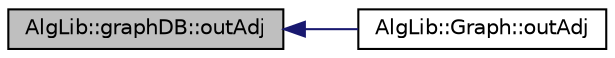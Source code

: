 digraph "AlgLib::graphDB::outAdj"
{
  edge [fontname="Helvetica",fontsize="10",labelfontname="Helvetica",labelfontsize="10"];
  node [fontname="Helvetica",fontsize="10",shape=record];
  rankdir="LR";
  Node1 [label="AlgLib::graphDB::outAdj",height=0.2,width=0.4,color="black", fillcolor="grey75", style="filled", fontcolor="black"];
  Node1 -> Node2 [dir="back",color="midnightblue",fontsize="10",style="solid",fontname="Helvetica"];
  Node2 [label="AlgLib::Graph::outAdj",height=0.2,width=0.4,color="black", fillcolor="white", style="filled",URL="$class_alg_lib_1_1_graph.html#ab7c03a0caa842c589334c3a4aaaf4746"];
}
